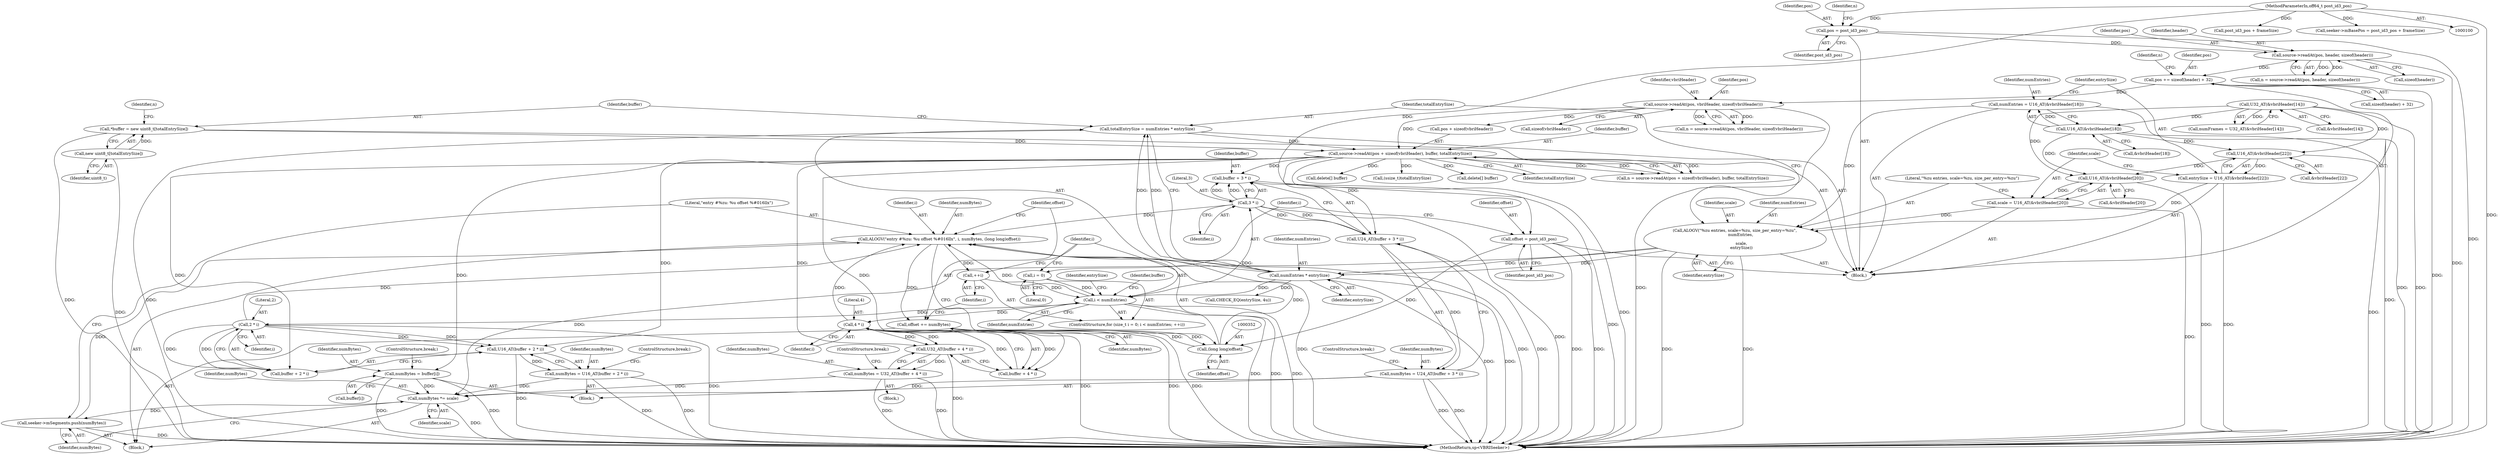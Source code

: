 digraph "1_Android_453b351ac5bd2b6619925dc966da60adf6b3126c@pointer" {
"1000322" [label="(Call,buffer + 3 * i)"];
"1000245" [label="(Call,source->readAt(pos + sizeof(vbriHeader), buffer, totalEntrySize))"];
"1000157" [label="(Call,source->readAt(pos, vbriHeader, sizeof(vbriHeader)))"];
"1000148" [label="(Call,pos += sizeof(header) + 32)"];
"1000112" [label="(Call,source->readAt(pos, header, sizeof(header)))"];
"1000105" [label="(Call,pos = post_id3_pos)"];
"1000102" [label="(MethodParameterIn,off64_t post_id3_pos)"];
"1000239" [label="(Call,*buffer = new uint8_t[totalEntrySize])"];
"1000241" [label="(Call,new uint8_t[totalEntrySize])"];
"1000233" [label="(Call,totalEntrySize = numEntries * entrySize)"];
"1000235" [label="(Call,numEntries * entrySize)"];
"1000227" [label="(Call,ALOGV(\"%zu entries, scale=%zu, size_per_entry=%zu\",\n         numEntries,\n\n          scale,\n          entrySize))"];
"1000204" [label="(Call,numEntries = U16_AT(&vbriHeader[18]))"];
"1000206" [label="(Call,U16_AT(&vbriHeader[18]))"];
"1000183" [label="(Call,U32_AT(&vbriHeader[14]))"];
"1000220" [label="(Call,scale = U16_AT(&vbriHeader[20]))"];
"1000222" [label="(Call,U16_AT(&vbriHeader[20]))"];
"1000214" [label="(Call,U16_AT(&vbriHeader[22]))"];
"1000212" [label="(Call,entrySize = U16_AT(&vbriHeader[22]))"];
"1000324" [label="(Call,3 * i)"];
"1000291" [label="(Call,i < numEntries)"];
"1000288" [label="(Call,i = 0)"];
"1000294" [label="(Call,++i)"];
"1000347" [label="(Call,ALOGV(\"entry #%zu: %u offset %#016llx\", i, numBytes, (long long)offset))"];
"1000314" [label="(Call,2 * i)"];
"1000338" [label="(Call,4 * i)"];
"1000345" [label="(Call,seeker->mSegments.push(numBytes))"];
"1000342" [label="(Call,numBytes *= scale)"];
"1000309" [label="(Call,numBytes = U16_AT(buffer + 2 * i))"];
"1000311" [label="(Call,U16_AT(buffer + 2 * i))"];
"1000333" [label="(Call,numBytes = U32_AT(buffer + 4 * i))"];
"1000335" [label="(Call,U32_AT(buffer + 4 * i))"];
"1000302" [label="(Call,numBytes = buffer[i])"];
"1000319" [label="(Call,numBytes = U24_AT(buffer + 3 * i))"];
"1000321" [label="(Call,U24_AT(buffer + 3 * i))"];
"1000351" [label="(Call,(long long)offset)"];
"1000283" [label="(Call,offset = post_id3_pos)"];
"1000354" [label="(Call,offset += numBytes)"];
"1000345" [label="(Call,seeker->mSegments.push(numBytes))"];
"1000204" [label="(Call,numEntries = U16_AT(&vbriHeader[18]))"];
"1000110" [label="(Call,n = source->readAt(pos, header, sizeof(header)))"];
"1000340" [label="(Identifier,i)"];
"1000113" [label="(Identifier,pos)"];
"1000234" [label="(Identifier,totalEntrySize)"];
"1000103" [label="(Block,)"];
"1000105" [label="(Call,pos = post_id3_pos)"];
"1000251" [label="(Identifier,totalEntrySize)"];
"1000314" [label="(Call,2 * i)"];
"1000242" [label="(Identifier,uint8_t)"];
"1000271" [label="(Call,post_id3_pos + frameSize)"];
"1000351" [label="(Call,(long long)offset)"];
"1000334" [label="(Identifier,numBytes)"];
"1000215" [label="(Call,&vbriHeader[22])"];
"1000150" [label="(Call,sizeof(header) + 32)"];
"1000212" [label="(Call,entrySize = U16_AT(&vbriHeader[22]))"];
"1000355" [label="(Identifier,offset)"];
"1000181" [label="(Call,numFrames = U32_AT(&vbriHeader[14]))"];
"1000311" [label="(Call,U16_AT(buffer + 2 * i))"];
"1000321" [label="(Call,U24_AT(buffer + 3 * i))"];
"1000285" [label="(Identifier,post_id3_pos)"];
"1000320" [label="(Identifier,numBytes)"];
"1000246" [label="(Call,pos + sizeof(vbriHeader))"];
"1000243" [label="(Call,n = source->readAt(pos + sizeof(vbriHeader), buffer, totalEntrySize))"];
"1000316" [label="(Identifier,i)"];
"1000240" [label="(Identifier,buffer)"];
"1000309" [label="(Call,numBytes = U16_AT(buffer + 2 * i))"];
"1000222" [label="(Call,U16_AT(&vbriHeader[20]))"];
"1000207" [label="(Call,&vbriHeader[18])"];
"1000289" [label="(Identifier,i)"];
"1000342" [label="(Call,numBytes *= scale)"];
"1000148" [label="(Call,pos += sizeof(header) + 32)"];
"1000107" [label="(Identifier,post_id3_pos)"];
"1000239" [label="(Call,*buffer = new uint8_t[totalEntrySize])"];
"1000319" [label="(Call,numBytes = U24_AT(buffer + 3 * i))"];
"1000326" [label="(Identifier,i)"];
"1000106" [label="(Identifier,pos)"];
"1000115" [label="(Call,sizeof(header))"];
"1000357" [label="(Call,delete[] buffer)"];
"1000220" [label="(Call,scale = U16_AT(&vbriHeader[20]))"];
"1000356" [label="(Identifier,numBytes)"];
"1000304" [label="(Call,buffer[i])"];
"1000286" [label="(ControlStructure,for (size_t i = 0; i < numEntries; ++i))"];
"1000156" [label="(Identifier,n)"];
"1000111" [label="(Identifier,n)"];
"1000227" [label="(Call,ALOGV(\"%zu entries, scale=%zu, size_per_entry=%zu\",\n         numEntries,\n\n          scale,\n          entrySize))"];
"1000312" [label="(Call,buffer + 2 * i)"];
"1000149" [label="(Identifier,pos)"];
"1000315" [label="(Literal,2)"];
"1000267" [label="(Call,seeker->mBasePos = post_id3_pos + frameSize)"];
"1000338" [label="(Call,4 * i)"];
"1000155" [label="(Call,n = source->readAt(pos, vbriHeader, sizeof(vbriHeader)))"];
"1000250" [label="(Identifier,buffer)"];
"1000350" [label="(Identifier,numBytes)"];
"1000295" [label="(Identifier,i)"];
"1000327" [label="(ControlStructure,break;)"];
"1000333" [label="(Call,numBytes = U32_AT(buffer + 4 * i))"];
"1000206" [label="(Call,U16_AT(&vbriHeader[18]))"];
"1000236" [label="(Identifier,numEntries)"];
"1000228" [label="(Literal,\"%zu entries, scale=%zu, size_per_entry=%zu\")"];
"1000230" [label="(Identifier,scale)"];
"1000343" [label="(Identifier,numBytes)"];
"1000233" [label="(Call,totalEntrySize = numEntries * entrySize)"];
"1000294" [label="(Call,++i)"];
"1000158" [label="(Identifier,pos)"];
"1000292" [label="(Identifier,i)"];
"1000335" [label="(Call,U32_AT(buffer + 4 * i))"];
"1000112" [label="(Call,source->readAt(pos, header, sizeof(header)))"];
"1000358" [label="(Identifier,buffer)"];
"1000221" [label="(Identifier,scale)"];
"1000245" [label="(Call,source->readAt(pos + sizeof(vbriHeader), buffer, totalEntrySize))"];
"1000324" [label="(Call,3 * i)"];
"1000235" [label="(Call,numEntries * entrySize)"];
"1000325" [label="(Literal,3)"];
"1000214" [label="(Call,U16_AT(&vbriHeader[22]))"];
"1000353" [label="(Identifier,offset)"];
"1000307" [label="(ControlStructure,break;)"];
"1000184" [label="(Call,&vbriHeader[14])"];
"1000244" [label="(Identifier,n)"];
"1000229" [label="(Identifier,numEntries)"];
"1000348" [label="(Literal,\"entry #%zu: %u offset %#016llx\")"];
"1000341" [label="(ControlStructure,break;)"];
"1000339" [label="(Literal,4)"];
"1000300" [label="(Block,)"];
"1000293" [label="(Identifier,numEntries)"];
"1000283" [label="(Call,offset = post_id3_pos)"];
"1000160" [label="(Call,sizeof(vbriHeader))"];
"1000241" [label="(Call,new uint8_t[totalEntrySize])"];
"1000346" [label="(Identifier,numBytes)"];
"1000223" [label="(Call,&vbriHeader[20])"];
"1000322" [label="(Call,buffer + 3 * i)"];
"1000349" [label="(Identifier,i)"];
"1000330" [label="(Call,CHECK_EQ(entrySize, 4u))"];
"1000157" [label="(Call,source->readAt(pos, vbriHeader, sizeof(vbriHeader)))"];
"1000354" [label="(Call,offset += numBytes)"];
"1000183" [label="(Call,U32_AT(&vbriHeader[14]))"];
"1000329" [label="(Block,)"];
"1000296" [label="(Block,)"];
"1000290" [label="(Literal,0)"];
"1000255" [label="(Call,(ssize_t)totalEntrySize)"];
"1000114" [label="(Identifier,header)"];
"1000317" [label="(ControlStructure,break;)"];
"1000231" [label="(Identifier,entrySize)"];
"1000336" [label="(Call,buffer + 4 * i)"];
"1000291" [label="(Call,i < numEntries)"];
"1000299" [label="(Identifier,entrySize)"];
"1000310" [label="(Identifier,numBytes)"];
"1000303" [label="(Identifier,numBytes)"];
"1000259" [label="(Call,delete[] buffer)"];
"1000205" [label="(Identifier,numEntries)"];
"1000323" [label="(Identifier,buffer)"];
"1000284" [label="(Identifier,offset)"];
"1000102" [label="(MethodParameterIn,off64_t post_id3_pos)"];
"1000237" [label="(Identifier,entrySize)"];
"1000159" [label="(Identifier,vbriHeader)"];
"1000344" [label="(Identifier,scale)"];
"1000213" [label="(Identifier,entrySize)"];
"1000347" [label="(Call,ALOGV(\"entry #%zu: %u offset %#016llx\", i, numBytes, (long long)offset))"];
"1000302" [label="(Call,numBytes = buffer[i])"];
"1000366" [label="(MethodReturn,sp<VBRISeeker>)"];
"1000288" [label="(Call,i = 0)"];
"1000322" -> "1000321"  [label="AST: "];
"1000322" -> "1000324"  [label="CFG: "];
"1000323" -> "1000322"  [label="AST: "];
"1000324" -> "1000322"  [label="AST: "];
"1000321" -> "1000322"  [label="CFG: "];
"1000322" -> "1000366"  [label="DDG: "];
"1000245" -> "1000322"  [label="DDG: "];
"1000324" -> "1000322"  [label="DDG: "];
"1000324" -> "1000322"  [label="DDG: "];
"1000245" -> "1000243"  [label="AST: "];
"1000245" -> "1000251"  [label="CFG: "];
"1000246" -> "1000245"  [label="AST: "];
"1000250" -> "1000245"  [label="AST: "];
"1000251" -> "1000245"  [label="AST: "];
"1000243" -> "1000245"  [label="CFG: "];
"1000245" -> "1000366"  [label="DDG: "];
"1000245" -> "1000243"  [label="DDG: "];
"1000245" -> "1000243"  [label="DDG: "];
"1000245" -> "1000243"  [label="DDG: "];
"1000157" -> "1000245"  [label="DDG: "];
"1000239" -> "1000245"  [label="DDG: "];
"1000233" -> "1000245"  [label="DDG: "];
"1000245" -> "1000255"  [label="DDG: "];
"1000245" -> "1000259"  [label="DDG: "];
"1000245" -> "1000302"  [label="DDG: "];
"1000245" -> "1000311"  [label="DDG: "];
"1000245" -> "1000312"  [label="DDG: "];
"1000245" -> "1000321"  [label="DDG: "];
"1000245" -> "1000335"  [label="DDG: "];
"1000245" -> "1000336"  [label="DDG: "];
"1000245" -> "1000357"  [label="DDG: "];
"1000157" -> "1000155"  [label="AST: "];
"1000157" -> "1000160"  [label="CFG: "];
"1000158" -> "1000157"  [label="AST: "];
"1000159" -> "1000157"  [label="AST: "];
"1000160" -> "1000157"  [label="AST: "];
"1000155" -> "1000157"  [label="CFG: "];
"1000157" -> "1000366"  [label="DDG: "];
"1000157" -> "1000155"  [label="DDG: "];
"1000157" -> "1000155"  [label="DDG: "];
"1000148" -> "1000157"  [label="DDG: "];
"1000157" -> "1000246"  [label="DDG: "];
"1000148" -> "1000103"  [label="AST: "];
"1000148" -> "1000150"  [label="CFG: "];
"1000149" -> "1000148"  [label="AST: "];
"1000150" -> "1000148"  [label="AST: "];
"1000156" -> "1000148"  [label="CFG: "];
"1000148" -> "1000366"  [label="DDG: "];
"1000112" -> "1000148"  [label="DDG: "];
"1000112" -> "1000110"  [label="AST: "];
"1000112" -> "1000115"  [label="CFG: "];
"1000113" -> "1000112"  [label="AST: "];
"1000114" -> "1000112"  [label="AST: "];
"1000115" -> "1000112"  [label="AST: "];
"1000110" -> "1000112"  [label="CFG: "];
"1000112" -> "1000366"  [label="DDG: "];
"1000112" -> "1000110"  [label="DDG: "];
"1000112" -> "1000110"  [label="DDG: "];
"1000105" -> "1000112"  [label="DDG: "];
"1000105" -> "1000103"  [label="AST: "];
"1000105" -> "1000107"  [label="CFG: "];
"1000106" -> "1000105"  [label="AST: "];
"1000107" -> "1000105"  [label="AST: "];
"1000111" -> "1000105"  [label="CFG: "];
"1000105" -> "1000366"  [label="DDG: "];
"1000102" -> "1000105"  [label="DDG: "];
"1000102" -> "1000100"  [label="AST: "];
"1000102" -> "1000366"  [label="DDG: "];
"1000102" -> "1000267"  [label="DDG: "];
"1000102" -> "1000271"  [label="DDG: "];
"1000102" -> "1000283"  [label="DDG: "];
"1000239" -> "1000103"  [label="AST: "];
"1000239" -> "1000241"  [label="CFG: "];
"1000240" -> "1000239"  [label="AST: "];
"1000241" -> "1000239"  [label="AST: "];
"1000244" -> "1000239"  [label="CFG: "];
"1000239" -> "1000366"  [label="DDG: "];
"1000241" -> "1000239"  [label="DDG: "];
"1000241" -> "1000242"  [label="CFG: "];
"1000242" -> "1000241"  [label="AST: "];
"1000241" -> "1000366"  [label="DDG: "];
"1000233" -> "1000103"  [label="AST: "];
"1000233" -> "1000235"  [label="CFG: "];
"1000234" -> "1000233"  [label="AST: "];
"1000235" -> "1000233"  [label="AST: "];
"1000240" -> "1000233"  [label="CFG: "];
"1000233" -> "1000366"  [label="DDG: "];
"1000235" -> "1000233"  [label="DDG: "];
"1000235" -> "1000233"  [label="DDG: "];
"1000235" -> "1000237"  [label="CFG: "];
"1000236" -> "1000235"  [label="AST: "];
"1000237" -> "1000235"  [label="AST: "];
"1000235" -> "1000366"  [label="DDG: "];
"1000235" -> "1000366"  [label="DDG: "];
"1000227" -> "1000235"  [label="DDG: "];
"1000227" -> "1000235"  [label="DDG: "];
"1000235" -> "1000291"  [label="DDG: "];
"1000235" -> "1000330"  [label="DDG: "];
"1000227" -> "1000103"  [label="AST: "];
"1000227" -> "1000231"  [label="CFG: "];
"1000228" -> "1000227"  [label="AST: "];
"1000229" -> "1000227"  [label="AST: "];
"1000230" -> "1000227"  [label="AST: "];
"1000231" -> "1000227"  [label="AST: "];
"1000234" -> "1000227"  [label="CFG: "];
"1000227" -> "1000366"  [label="DDG: "];
"1000227" -> "1000366"  [label="DDG: "];
"1000204" -> "1000227"  [label="DDG: "];
"1000220" -> "1000227"  [label="DDG: "];
"1000212" -> "1000227"  [label="DDG: "];
"1000227" -> "1000342"  [label="DDG: "];
"1000204" -> "1000103"  [label="AST: "];
"1000204" -> "1000206"  [label="CFG: "];
"1000205" -> "1000204"  [label="AST: "];
"1000206" -> "1000204"  [label="AST: "];
"1000213" -> "1000204"  [label="CFG: "];
"1000204" -> "1000366"  [label="DDG: "];
"1000206" -> "1000204"  [label="DDG: "];
"1000206" -> "1000207"  [label="CFG: "];
"1000207" -> "1000206"  [label="AST: "];
"1000206" -> "1000366"  [label="DDG: "];
"1000183" -> "1000206"  [label="DDG: "];
"1000206" -> "1000214"  [label="DDG: "];
"1000206" -> "1000222"  [label="DDG: "];
"1000183" -> "1000181"  [label="AST: "];
"1000183" -> "1000184"  [label="CFG: "];
"1000184" -> "1000183"  [label="AST: "];
"1000181" -> "1000183"  [label="CFG: "];
"1000183" -> "1000366"  [label="DDG: "];
"1000183" -> "1000181"  [label="DDG: "];
"1000183" -> "1000214"  [label="DDG: "];
"1000183" -> "1000222"  [label="DDG: "];
"1000220" -> "1000103"  [label="AST: "];
"1000220" -> "1000222"  [label="CFG: "];
"1000221" -> "1000220"  [label="AST: "];
"1000222" -> "1000220"  [label="AST: "];
"1000228" -> "1000220"  [label="CFG: "];
"1000220" -> "1000366"  [label="DDG: "];
"1000222" -> "1000220"  [label="DDG: "];
"1000222" -> "1000223"  [label="CFG: "];
"1000223" -> "1000222"  [label="AST: "];
"1000222" -> "1000366"  [label="DDG: "];
"1000214" -> "1000222"  [label="DDG: "];
"1000214" -> "1000212"  [label="AST: "];
"1000214" -> "1000215"  [label="CFG: "];
"1000215" -> "1000214"  [label="AST: "];
"1000212" -> "1000214"  [label="CFG: "];
"1000214" -> "1000366"  [label="DDG: "];
"1000214" -> "1000212"  [label="DDG: "];
"1000212" -> "1000103"  [label="AST: "];
"1000213" -> "1000212"  [label="AST: "];
"1000221" -> "1000212"  [label="CFG: "];
"1000212" -> "1000366"  [label="DDG: "];
"1000324" -> "1000326"  [label="CFG: "];
"1000325" -> "1000324"  [label="AST: "];
"1000326" -> "1000324"  [label="AST: "];
"1000324" -> "1000366"  [label="DDG: "];
"1000324" -> "1000321"  [label="DDG: "];
"1000324" -> "1000321"  [label="DDG: "];
"1000291" -> "1000324"  [label="DDG: "];
"1000324" -> "1000347"  [label="DDG: "];
"1000291" -> "1000286"  [label="AST: "];
"1000291" -> "1000293"  [label="CFG: "];
"1000292" -> "1000291"  [label="AST: "];
"1000293" -> "1000291"  [label="AST: "];
"1000299" -> "1000291"  [label="CFG: "];
"1000358" -> "1000291"  [label="CFG: "];
"1000291" -> "1000366"  [label="DDG: "];
"1000291" -> "1000366"  [label="DDG: "];
"1000291" -> "1000366"  [label="DDG: "];
"1000288" -> "1000291"  [label="DDG: "];
"1000294" -> "1000291"  [label="DDG: "];
"1000291" -> "1000314"  [label="DDG: "];
"1000291" -> "1000338"  [label="DDG: "];
"1000291" -> "1000347"  [label="DDG: "];
"1000288" -> "1000286"  [label="AST: "];
"1000288" -> "1000290"  [label="CFG: "];
"1000289" -> "1000288"  [label="AST: "];
"1000290" -> "1000288"  [label="AST: "];
"1000292" -> "1000288"  [label="CFG: "];
"1000294" -> "1000286"  [label="AST: "];
"1000294" -> "1000295"  [label="CFG: "];
"1000295" -> "1000294"  [label="AST: "];
"1000292" -> "1000294"  [label="CFG: "];
"1000347" -> "1000294"  [label="DDG: "];
"1000347" -> "1000296"  [label="AST: "];
"1000347" -> "1000351"  [label="CFG: "];
"1000348" -> "1000347"  [label="AST: "];
"1000349" -> "1000347"  [label="AST: "];
"1000350" -> "1000347"  [label="AST: "];
"1000351" -> "1000347"  [label="AST: "];
"1000355" -> "1000347"  [label="CFG: "];
"1000347" -> "1000366"  [label="DDG: "];
"1000347" -> "1000366"  [label="DDG: "];
"1000314" -> "1000347"  [label="DDG: "];
"1000338" -> "1000347"  [label="DDG: "];
"1000345" -> "1000347"  [label="DDG: "];
"1000351" -> "1000347"  [label="DDG: "];
"1000347" -> "1000354"  [label="DDG: "];
"1000314" -> "1000312"  [label="AST: "];
"1000314" -> "1000316"  [label="CFG: "];
"1000315" -> "1000314"  [label="AST: "];
"1000316" -> "1000314"  [label="AST: "];
"1000312" -> "1000314"  [label="CFG: "];
"1000314" -> "1000366"  [label="DDG: "];
"1000314" -> "1000311"  [label="DDG: "];
"1000314" -> "1000311"  [label="DDG: "];
"1000314" -> "1000312"  [label="DDG: "];
"1000314" -> "1000312"  [label="DDG: "];
"1000338" -> "1000336"  [label="AST: "];
"1000338" -> "1000340"  [label="CFG: "];
"1000339" -> "1000338"  [label="AST: "];
"1000340" -> "1000338"  [label="AST: "];
"1000336" -> "1000338"  [label="CFG: "];
"1000338" -> "1000366"  [label="DDG: "];
"1000338" -> "1000335"  [label="DDG: "];
"1000338" -> "1000335"  [label="DDG: "];
"1000338" -> "1000336"  [label="DDG: "];
"1000338" -> "1000336"  [label="DDG: "];
"1000345" -> "1000296"  [label="AST: "];
"1000345" -> "1000346"  [label="CFG: "];
"1000346" -> "1000345"  [label="AST: "];
"1000348" -> "1000345"  [label="CFG: "];
"1000345" -> "1000366"  [label="DDG: "];
"1000342" -> "1000345"  [label="DDG: "];
"1000342" -> "1000296"  [label="AST: "];
"1000342" -> "1000344"  [label="CFG: "];
"1000343" -> "1000342"  [label="AST: "];
"1000344" -> "1000342"  [label="AST: "];
"1000346" -> "1000342"  [label="CFG: "];
"1000342" -> "1000366"  [label="DDG: "];
"1000309" -> "1000342"  [label="DDG: "];
"1000333" -> "1000342"  [label="DDG: "];
"1000302" -> "1000342"  [label="DDG: "];
"1000319" -> "1000342"  [label="DDG: "];
"1000309" -> "1000300"  [label="AST: "];
"1000309" -> "1000311"  [label="CFG: "];
"1000310" -> "1000309"  [label="AST: "];
"1000311" -> "1000309"  [label="AST: "];
"1000317" -> "1000309"  [label="CFG: "];
"1000309" -> "1000366"  [label="DDG: "];
"1000309" -> "1000366"  [label="DDG: "];
"1000311" -> "1000309"  [label="DDG: "];
"1000311" -> "1000312"  [label="CFG: "];
"1000312" -> "1000311"  [label="AST: "];
"1000311" -> "1000366"  [label="DDG: "];
"1000333" -> "1000329"  [label="AST: "];
"1000333" -> "1000335"  [label="CFG: "];
"1000334" -> "1000333"  [label="AST: "];
"1000335" -> "1000333"  [label="AST: "];
"1000341" -> "1000333"  [label="CFG: "];
"1000333" -> "1000366"  [label="DDG: "];
"1000333" -> "1000366"  [label="DDG: "];
"1000335" -> "1000333"  [label="DDG: "];
"1000335" -> "1000336"  [label="CFG: "];
"1000336" -> "1000335"  [label="AST: "];
"1000335" -> "1000366"  [label="DDG: "];
"1000302" -> "1000300"  [label="AST: "];
"1000302" -> "1000304"  [label="CFG: "];
"1000303" -> "1000302"  [label="AST: "];
"1000304" -> "1000302"  [label="AST: "];
"1000307" -> "1000302"  [label="CFG: "];
"1000302" -> "1000366"  [label="DDG: "];
"1000302" -> "1000366"  [label="DDG: "];
"1000319" -> "1000300"  [label="AST: "];
"1000319" -> "1000321"  [label="CFG: "];
"1000320" -> "1000319"  [label="AST: "];
"1000321" -> "1000319"  [label="AST: "];
"1000327" -> "1000319"  [label="CFG: "];
"1000319" -> "1000366"  [label="DDG: "];
"1000319" -> "1000366"  [label="DDG: "];
"1000321" -> "1000319"  [label="DDG: "];
"1000321" -> "1000366"  [label="DDG: "];
"1000351" -> "1000353"  [label="CFG: "];
"1000352" -> "1000351"  [label="AST: "];
"1000353" -> "1000351"  [label="AST: "];
"1000283" -> "1000351"  [label="DDG: "];
"1000354" -> "1000351"  [label="DDG: "];
"1000351" -> "1000354"  [label="DDG: "];
"1000283" -> "1000103"  [label="AST: "];
"1000283" -> "1000285"  [label="CFG: "];
"1000284" -> "1000283"  [label="AST: "];
"1000285" -> "1000283"  [label="AST: "];
"1000289" -> "1000283"  [label="CFG: "];
"1000283" -> "1000366"  [label="DDG: "];
"1000283" -> "1000366"  [label="DDG: "];
"1000354" -> "1000296"  [label="AST: "];
"1000354" -> "1000356"  [label="CFG: "];
"1000355" -> "1000354"  [label="AST: "];
"1000356" -> "1000354"  [label="AST: "];
"1000295" -> "1000354"  [label="CFG: "];
"1000354" -> "1000366"  [label="DDG: "];
"1000354" -> "1000366"  [label="DDG: "];
}
